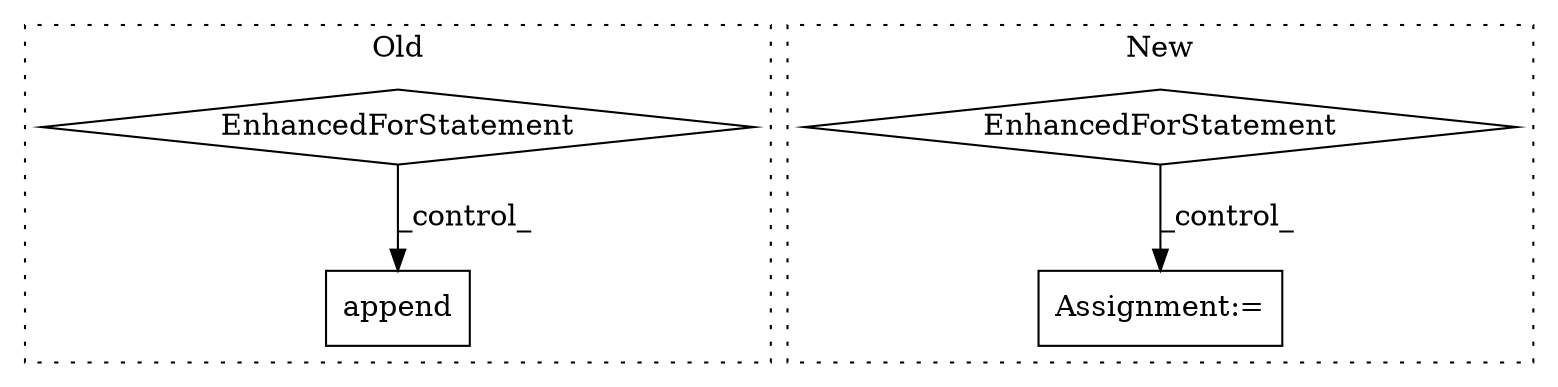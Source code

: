 digraph G {
subgraph cluster0 {
1 [label="append" a="32" s="9990,10018" l="7,1" shape="box"];
4 [label="EnhancedForStatement" a="70" s="8900,8989" l="53,2" shape="diamond"];
label = "Old";
style="dotted";
}
subgraph cluster1 {
2 [label="EnhancedForStatement" a="70" s="6778,6871" l="57,2" shape="diamond"];
3 [label="Assignment:=" a="7" s="7883" l="2" shape="box"];
label = "New";
style="dotted";
}
2 -> 3 [label="_control_"];
4 -> 1 [label="_control_"];
}